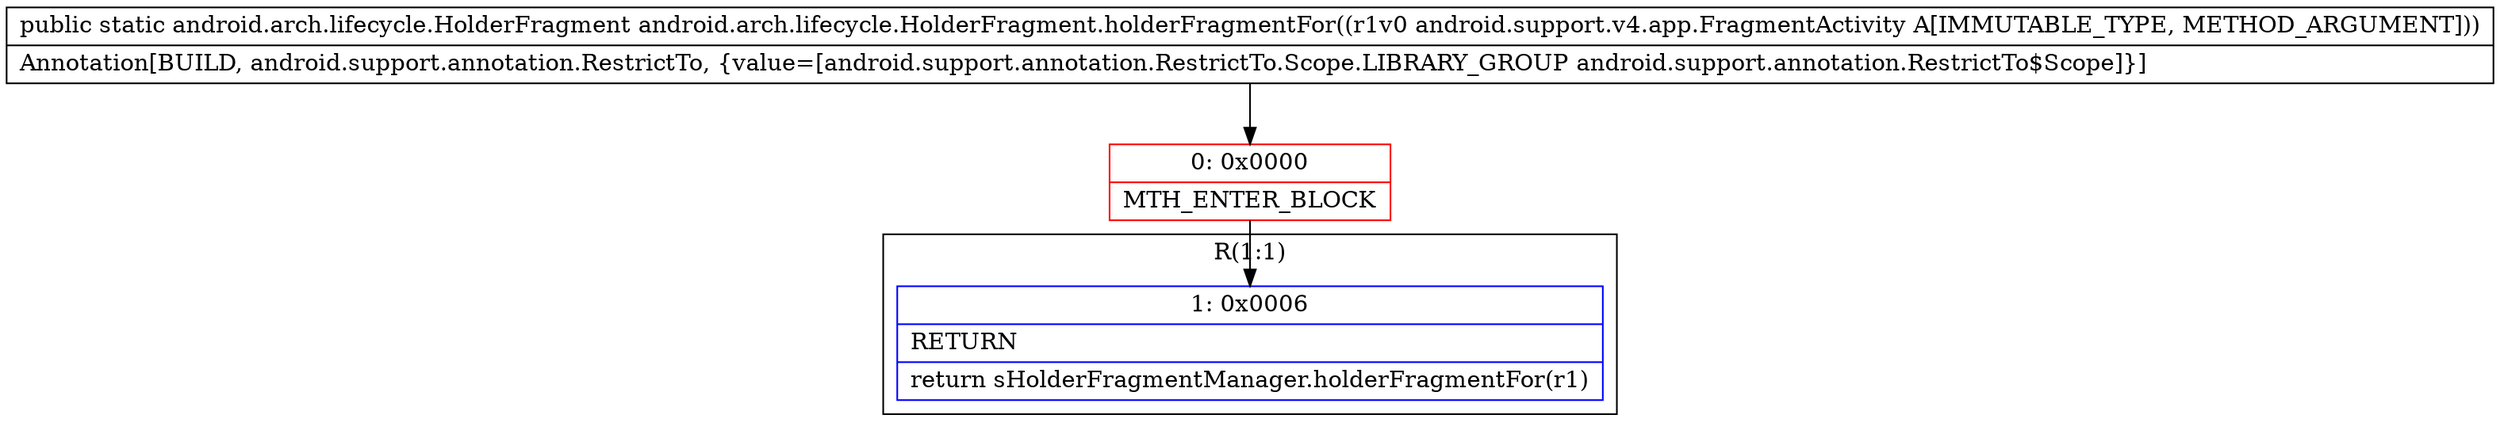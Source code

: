 digraph "CFG forandroid.arch.lifecycle.HolderFragment.holderFragmentFor(Landroid\/support\/v4\/app\/FragmentActivity;)Landroid\/arch\/lifecycle\/HolderFragment;" {
subgraph cluster_Region_284645804 {
label = "R(1:1)";
node [shape=record,color=blue];
Node_1 [shape=record,label="{1\:\ 0x0006|RETURN\l|return sHolderFragmentManager.holderFragmentFor(r1)\l}"];
}
Node_0 [shape=record,color=red,label="{0\:\ 0x0000|MTH_ENTER_BLOCK\l}"];
MethodNode[shape=record,label="{public static android.arch.lifecycle.HolderFragment android.arch.lifecycle.HolderFragment.holderFragmentFor((r1v0 android.support.v4.app.FragmentActivity A[IMMUTABLE_TYPE, METHOD_ARGUMENT]))  | Annotation[BUILD, android.support.annotation.RestrictTo, \{value=[android.support.annotation.RestrictTo.Scope.LIBRARY_GROUP android.support.annotation.RestrictTo$Scope]\}]\l}"];
MethodNode -> Node_0;
Node_0 -> Node_1;
}

